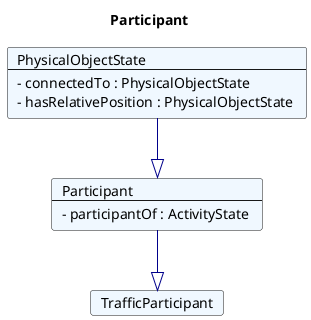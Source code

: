 @startuml
Title Participant 

Card Participant #F0F8FF [
Participant
----
- participantOf : ActivityState 
]
Card PhysicalObjectState #F0F8FF [
PhysicalObjectState
----
- connectedTo : PhysicalObjectState 
- hasRelativePosition : PhysicalObjectState 
]
PhysicalObjectState --|> Participant  #00008B 
Card TrafficParticipant #F0F8FF [
TrafficParticipant
]
Participant --|> TrafficParticipant  #00008B 
@enduml